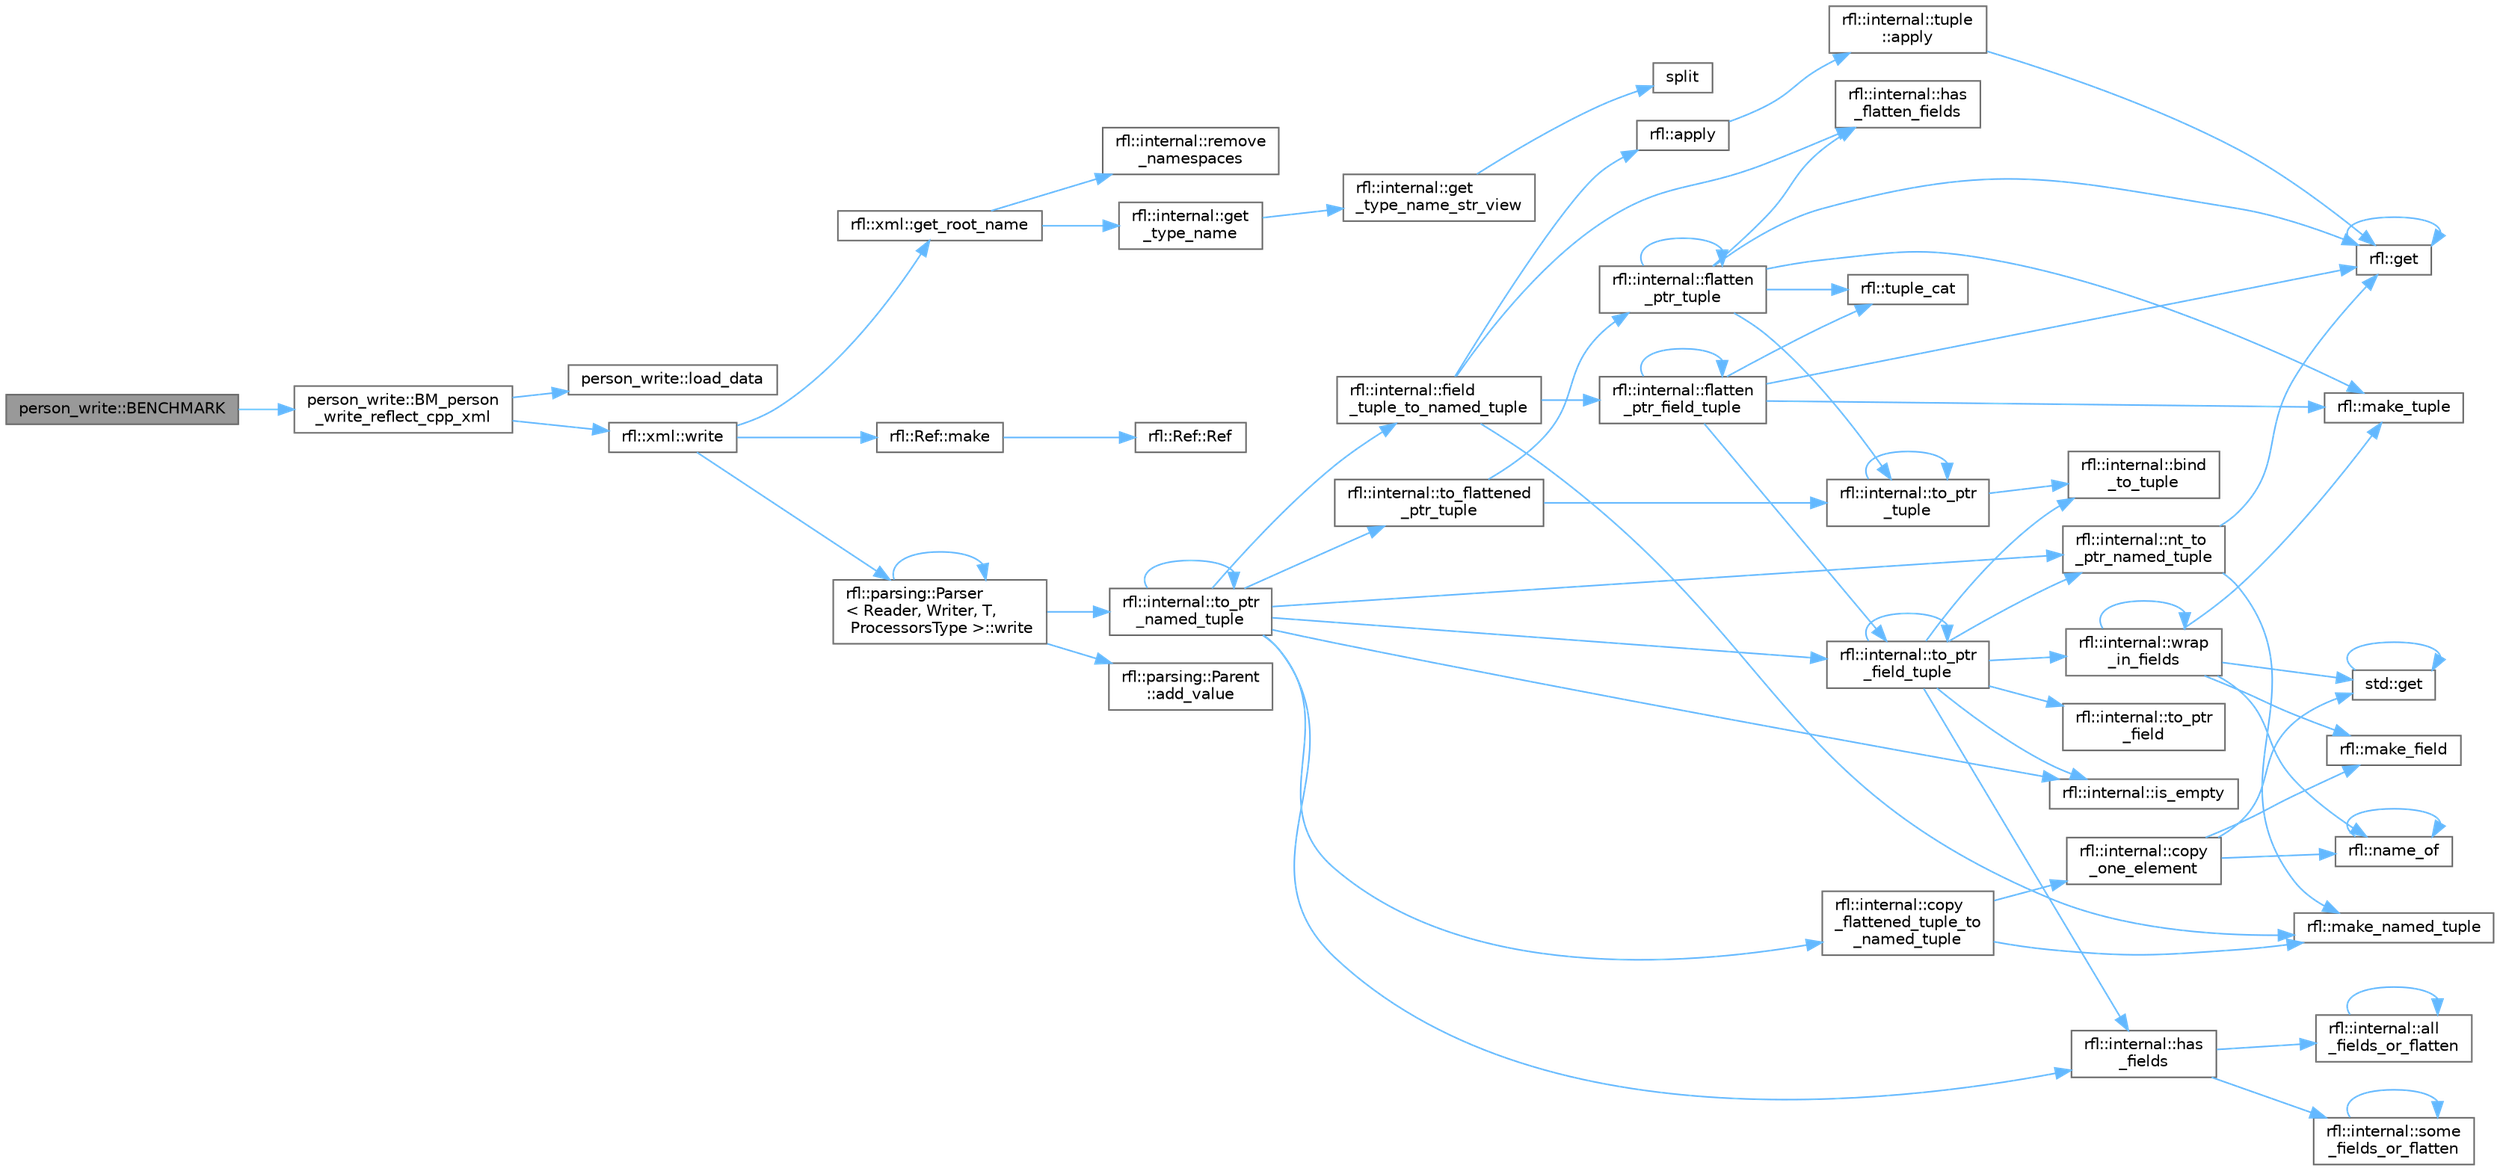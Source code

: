 digraph "person_write::BENCHMARK"
{
 // LATEX_PDF_SIZE
  bgcolor="transparent";
  edge [fontname=Helvetica,fontsize=10,labelfontname=Helvetica,labelfontsize=10];
  node [fontname=Helvetica,fontsize=10,shape=box,height=0.2,width=0.4];
  rankdir="LR";
  Node1 [id="Node000001",label="person_write::BENCHMARK",height=0.2,width=0.4,color="gray40", fillcolor="grey60", style="filled", fontcolor="black",tooltip=" "];
  Node1 -> Node2 [id="edge70_Node000001_Node000002",color="steelblue1",style="solid",tooltip=" "];
  Node2 [id="Node000002",label="person_write::BM_person\l_write_reflect_cpp_xml",height=0.2,width=0.4,color="grey40", fillcolor="white", style="filled",URL="$namespaceperson__write.html#a57b8dfca1f1b56fb081146680dc1a5b5",tooltip=" "];
  Node2 -> Node3 [id="edge71_Node000002_Node000003",color="steelblue1",style="solid",tooltip=" "];
  Node3 [id="Node000003",label="person_write::load_data",height=0.2,width=0.4,color="grey40", fillcolor="white", style="filled",URL="$namespaceperson__write.html#a671f58ab61c499b5caf97c2505fab2c9",tooltip=" "];
  Node2 -> Node4 [id="edge72_Node000002_Node000004",color="steelblue1",style="solid",tooltip=" "];
  Node4 [id="Node000004",label="rfl::xml::write",height=0.2,width=0.4,color="grey40", fillcolor="white", style="filled",URL="$namespacerfl_1_1xml.html#a903c1af58b9d930d9eed463bc53d2f67",tooltip="Writes a XML into an ostream."];
  Node4 -> Node5 [id="edge73_Node000004_Node000005",color="steelblue1",style="solid",tooltip=" "];
  Node5 [id="Node000005",label="rfl::xml::get_root_name",height=0.2,width=0.4,color="grey40", fillcolor="white", style="filled",URL="$namespacerfl_1_1xml.html#aa1c43e1bd5cba4e9f3495d4b9d2cd9c1",tooltip=" "];
  Node5 -> Node6 [id="edge74_Node000005_Node000006",color="steelblue1",style="solid",tooltip=" "];
  Node6 [id="Node000006",label="rfl::internal::get\l_type_name",height=0.2,width=0.4,color="grey40", fillcolor="white", style="filled",URL="$namespacerfl_1_1internal.html#a84fdc8ca8a7bd3b1397de3c4c2d7610d",tooltip=" "];
  Node6 -> Node7 [id="edge75_Node000006_Node000007",color="steelblue1",style="solid",tooltip=" "];
  Node7 [id="Node000007",label="rfl::internal::get\l_type_name_str_view",height=0.2,width=0.4,color="grey40", fillcolor="white", style="filled",URL="$namespacerfl_1_1internal.html#ac2494519cc9d3b019df93d7f950d605f",tooltip=" "];
  Node7 -> Node8 [id="edge76_Node000007_Node000008",color="steelblue1",style="solid",tooltip=" "];
  Node8 [id="Node000008",label="split",height=0.2,width=0.4,color="grey40", fillcolor="white", style="filled",URL="$dff__run_8cpp.html#a0711bc625a1e6944ca62107b5847365f",tooltip=" "];
  Node5 -> Node9 [id="edge77_Node000005_Node000009",color="steelblue1",style="solid",tooltip=" "];
  Node9 [id="Node000009",label="rfl::internal::remove\l_namespaces",height=0.2,width=0.4,color="grey40", fillcolor="white", style="filled",URL="$namespacerfl_1_1internal.html#ab077683f0a9736c592e4e2a921a808b6",tooltip=" "];
  Node4 -> Node10 [id="edge78_Node000004_Node000010",color="steelblue1",style="solid",tooltip=" "];
  Node10 [id="Node000010",label="rfl::Ref::make",height=0.2,width=0.4,color="grey40", fillcolor="white", style="filled",URL="$classrfl_1_1_ref.html#a1501cd0fd114b2dd113fb3abe974275d",tooltip=" "];
  Node10 -> Node11 [id="edge79_Node000010_Node000011",color="steelblue1",style="solid",tooltip=" "];
  Node11 [id="Node000011",label="rfl::Ref::Ref",height=0.2,width=0.4,color="grey40", fillcolor="white", style="filled",URL="$classrfl_1_1_ref.html#a157d7b0b3b1bc2b0833c0843bf056d04",tooltip=" "];
  Node4 -> Node12 [id="edge80_Node000004_Node000012",color="steelblue1",style="solid",tooltip=" "];
  Node12 [id="Node000012",label="rfl::parsing::Parser\l\< Reader, Writer, T,\l ProcessorsType \>::write",height=0.2,width=0.4,color="grey40", fillcolor="white", style="filled",URL="$structrfl_1_1parsing_1_1_parser.html#a16aeefd727355e095bfd19d6c69d3238",tooltip=" "];
  Node12 -> Node13 [id="edge81_Node000012_Node000013",color="steelblue1",style="solid",tooltip=" "];
  Node13 [id="Node000013",label="rfl::parsing::Parent\l::add_value",height=0.2,width=0.4,color="grey40", fillcolor="white", style="filled",URL="$structrfl_1_1parsing_1_1_parent.html#a8f7ebd2389ae6ec315a0e37bd66de63f",tooltip=" "];
  Node12 -> Node14 [id="edge82_Node000012_Node000014",color="steelblue1",style="solid",tooltip=" "];
  Node14 [id="Node000014",label="rfl::internal::to_ptr\l_named_tuple",height=0.2,width=0.4,color="grey40", fillcolor="white", style="filled",URL="$namespacerfl_1_1internal.html#a19594a7d66a271a8f893f2170217e299",tooltip=" "];
  Node14 -> Node15 [id="edge83_Node000014_Node000015",color="steelblue1",style="solid",tooltip=" "];
  Node15 [id="Node000015",label="rfl::internal::copy\l_flattened_tuple_to\l_named_tuple",height=0.2,width=0.4,color="grey40", fillcolor="white", style="filled",URL="$namespacerfl_1_1internal.html#aa4d84e91c691523bdf3dbf8832cba64c",tooltip=" "];
  Node15 -> Node16 [id="edge84_Node000015_Node000016",color="steelblue1",style="solid",tooltip=" "];
  Node16 [id="Node000016",label="rfl::internal::copy\l_one_element",height=0.2,width=0.4,color="grey40", fillcolor="white", style="filled",URL="$namespacerfl_1_1internal.html#a8a566443d85dd9fc0f2e6e4ae131ed55",tooltip=" "];
  Node16 -> Node17 [id="edge85_Node000016_Node000017",color="steelblue1",style="solid",tooltip=" "];
  Node17 [id="Node000017",label="std::get",height=0.2,width=0.4,color="grey40", fillcolor="white", style="filled",URL="$namespacestd.html#aae41d8280b7ccc3f0e0a0be2dab21c8f",tooltip="Gets an element by index."];
  Node17 -> Node17 [id="edge86_Node000017_Node000017",color="steelblue1",style="solid",tooltip=" "];
  Node16 -> Node18 [id="edge87_Node000016_Node000018",color="steelblue1",style="solid",tooltip=" "];
  Node18 [id="Node000018",label="rfl::make_field",height=0.2,width=0.4,color="grey40", fillcolor="white", style="filled",URL="$namespacerfl.html#afb5f68a22d5b6a42a5b4477c35559ce9",tooltip=" "];
  Node16 -> Node19 [id="edge88_Node000016_Node000019",color="steelblue1",style="solid",tooltip=" "];
  Node19 [id="Node000019",label="rfl::name_of",height=0.2,width=0.4,color="grey40", fillcolor="white", style="filled",URL="$namespacerfl.html#a90efd0c5575582354c25333fa30a8013",tooltip="Helper function to retrieve a name at compile time."];
  Node19 -> Node19 [id="edge89_Node000019_Node000019",color="steelblue1",style="solid",tooltip=" "];
  Node15 -> Node20 [id="edge90_Node000015_Node000020",color="steelblue1",style="solid",tooltip=" "];
  Node20 [id="Node000020",label="rfl::make_named_tuple",height=0.2,width=0.4,color="grey40", fillcolor="white", style="filled",URL="$namespacerfl.html#a19523aa875e6c36af474a97f28ed4002",tooltip="Explicit overload for creating empty named tuples."];
  Node14 -> Node21 [id="edge91_Node000014_Node000021",color="steelblue1",style="solid",tooltip=" "];
  Node21 [id="Node000021",label="rfl::internal::field\l_tuple_to_named_tuple",height=0.2,width=0.4,color="grey40", fillcolor="white", style="filled",URL="$namespacerfl_1_1internal.html#a923e1c7faefca7c7af6ec3d7aecccba0",tooltip=" "];
  Node21 -> Node22 [id="edge92_Node000021_Node000022",color="steelblue1",style="solid",tooltip=" "];
  Node22 [id="Node000022",label="rfl::apply",height=0.2,width=0.4,color="grey40", fillcolor="white", style="filled",URL="$namespacerfl.html#aaa94742afd7fde0d6d6cc59ae6d92989",tooltip=" "];
  Node22 -> Node23 [id="edge93_Node000022_Node000023",color="steelblue1",style="solid",tooltip=" "];
  Node23 [id="Node000023",label="rfl::internal::tuple\l::apply",height=0.2,width=0.4,color="grey40", fillcolor="white", style="filled",URL="$namespacerfl_1_1internal_1_1tuple.html#a5fe21ddba2943f200bc6c6e4d8d34e54",tooltip=" "];
  Node23 -> Node24 [id="edge94_Node000023_Node000024",color="steelblue1",style="solid",tooltip=" "];
  Node24 [id="Node000024",label="rfl::get",height=0.2,width=0.4,color="grey40", fillcolor="white", style="filled",URL="$namespacerfl.html#ac379420409251e5a3c0bea4a701daf0a",tooltip="Gets a field by index."];
  Node24 -> Node24 [id="edge95_Node000024_Node000024",color="steelblue1",style="solid",tooltip=" "];
  Node21 -> Node25 [id="edge96_Node000021_Node000025",color="steelblue1",style="solid",tooltip=" "];
  Node25 [id="Node000025",label="rfl::internal::flatten\l_ptr_field_tuple",height=0.2,width=0.4,color="grey40", fillcolor="white", style="filled",URL="$namespacerfl_1_1internal.html#ae729ffba37ab19a6426f80c6ef26e2d6",tooltip=" "];
  Node25 -> Node25 [id="edge97_Node000025_Node000025",color="steelblue1",style="solid",tooltip=" "];
  Node25 -> Node24 [id="edge98_Node000025_Node000024",color="steelblue1",style="solid",tooltip=" "];
  Node25 -> Node26 [id="edge99_Node000025_Node000026",color="steelblue1",style="solid",tooltip=" "];
  Node26 [id="Node000026",label="rfl::make_tuple",height=0.2,width=0.4,color="grey40", fillcolor="white", style="filled",URL="$namespacerfl.html#ac71a9ec8b4d8fd347719083ec38c00f9",tooltip=" "];
  Node25 -> Node27 [id="edge100_Node000025_Node000027",color="steelblue1",style="solid",tooltip=" "];
  Node27 [id="Node000027",label="rfl::internal::to_ptr\l_field_tuple",height=0.2,width=0.4,color="grey40", fillcolor="white", style="filled",URL="$namespacerfl_1_1internal.html#a4c5ce682ef0d85a0edc5fc36074815d2",tooltip=" "];
  Node27 -> Node28 [id="edge101_Node000027_Node000028",color="steelblue1",style="solid",tooltip=" "];
  Node28 [id="Node000028",label="rfl::internal::bind\l_to_tuple",height=0.2,width=0.4,color="grey40", fillcolor="white", style="filled",URL="$namespacerfl_1_1internal.html#aaccfbbd07ded0a84498cea052cb3d443",tooltip=" "];
  Node27 -> Node29 [id="edge102_Node000027_Node000029",color="steelblue1",style="solid",tooltip=" "];
  Node29 [id="Node000029",label="rfl::internal::has\l_fields",height=0.2,width=0.4,color="grey40", fillcolor="white", style="filled",URL="$namespacerfl_1_1internal.html#a4bf6ff2224c907a5df21f524e650fd17",tooltip=" "];
  Node29 -> Node30 [id="edge103_Node000029_Node000030",color="steelblue1",style="solid",tooltip=" "];
  Node30 [id="Node000030",label="rfl::internal::all\l_fields_or_flatten",height=0.2,width=0.4,color="grey40", fillcolor="white", style="filled",URL="$namespacerfl_1_1internal.html#a012b9c8f5d6103eb084598eca9f9f631",tooltip=" "];
  Node30 -> Node30 [id="edge104_Node000030_Node000030",color="steelblue1",style="solid",tooltip=" "];
  Node29 -> Node31 [id="edge105_Node000029_Node000031",color="steelblue1",style="solid",tooltip=" "];
  Node31 [id="Node000031",label="rfl::internal::some\l_fields_or_flatten",height=0.2,width=0.4,color="grey40", fillcolor="white", style="filled",URL="$namespacerfl_1_1internal.html#a71c929c1a514d827549eb15d4355de92",tooltip=" "];
  Node31 -> Node31 [id="edge106_Node000031_Node000031",color="steelblue1",style="solid",tooltip=" "];
  Node27 -> Node32 [id="edge107_Node000027_Node000032",color="steelblue1",style="solid",tooltip=" "];
  Node32 [id="Node000032",label="rfl::internal::is_empty",height=0.2,width=0.4,color="grey40", fillcolor="white", style="filled",URL="$namespacerfl_1_1internal.html#a818161434e9e7892d403a7c92d7268fe",tooltip=" "];
  Node27 -> Node33 [id="edge108_Node000027_Node000033",color="steelblue1",style="solid",tooltip=" "];
  Node33 [id="Node000033",label="rfl::internal::nt_to\l_ptr_named_tuple",height=0.2,width=0.4,color="grey40", fillcolor="white", style="filled",URL="$namespacerfl_1_1internal.html#a444ef522c6d66572aa5cd3ccde829885",tooltip=" "];
  Node33 -> Node24 [id="edge109_Node000033_Node000024",color="steelblue1",style="solid",tooltip=" "];
  Node33 -> Node20 [id="edge110_Node000033_Node000020",color="steelblue1",style="solid",tooltip=" "];
  Node27 -> Node34 [id="edge111_Node000027_Node000034",color="steelblue1",style="solid",tooltip=" "];
  Node34 [id="Node000034",label="rfl::internal::to_ptr\l_field",height=0.2,width=0.4,color="grey40", fillcolor="white", style="filled",URL="$namespacerfl_1_1internal.html#ab7e2b5fa9d320f0c9a301fbe22ebc677",tooltip=" "];
  Node27 -> Node27 [id="edge112_Node000027_Node000027",color="steelblue1",style="solid",tooltip=" "];
  Node27 -> Node35 [id="edge113_Node000027_Node000035",color="steelblue1",style="solid",tooltip=" "];
  Node35 [id="Node000035",label="rfl::internal::wrap\l_in_fields",height=0.2,width=0.4,color="grey40", fillcolor="white", style="filled",URL="$namespacerfl_1_1internal.html#a75a4f615c45abce17e710e72514498d7",tooltip=" "];
  Node35 -> Node17 [id="edge114_Node000035_Node000017",color="steelblue1",style="solid",tooltip=" "];
  Node35 -> Node18 [id="edge115_Node000035_Node000018",color="steelblue1",style="solid",tooltip=" "];
  Node35 -> Node26 [id="edge116_Node000035_Node000026",color="steelblue1",style="solid",tooltip=" "];
  Node35 -> Node19 [id="edge117_Node000035_Node000019",color="steelblue1",style="solid",tooltip=" "];
  Node35 -> Node35 [id="edge118_Node000035_Node000035",color="steelblue1",style="solid",tooltip=" "];
  Node25 -> Node36 [id="edge119_Node000025_Node000036",color="steelblue1",style="solid",tooltip=" "];
  Node36 [id="Node000036",label="rfl::tuple_cat",height=0.2,width=0.4,color="grey40", fillcolor="white", style="filled",URL="$namespacerfl.html#ad4738e8acd2a03b1b2b01c6caa6b27e9",tooltip=" "];
  Node21 -> Node37 [id="edge120_Node000021_Node000037",color="steelblue1",style="solid",tooltip=" "];
  Node37 [id="Node000037",label="rfl::internal::has\l_flatten_fields",height=0.2,width=0.4,color="grey40", fillcolor="white", style="filled",URL="$namespacerfl_1_1internal.html#a60f5d02505f61eabff343c2f5e9c7dbe",tooltip=" "];
  Node21 -> Node20 [id="edge121_Node000021_Node000020",color="steelblue1",style="solid",tooltip=" "];
  Node14 -> Node29 [id="edge122_Node000014_Node000029",color="steelblue1",style="solid",tooltip=" "];
  Node14 -> Node32 [id="edge123_Node000014_Node000032",color="steelblue1",style="solid",tooltip=" "];
  Node14 -> Node33 [id="edge124_Node000014_Node000033",color="steelblue1",style="solid",tooltip=" "];
  Node14 -> Node38 [id="edge125_Node000014_Node000038",color="steelblue1",style="solid",tooltip=" "];
  Node38 [id="Node000038",label="rfl::internal::to_flattened\l_ptr_tuple",height=0.2,width=0.4,color="grey40", fillcolor="white", style="filled",URL="$namespacerfl_1_1internal.html#abe898ac2971112070bfbcc91def971d6",tooltip=" "];
  Node38 -> Node39 [id="edge126_Node000038_Node000039",color="steelblue1",style="solid",tooltip=" "];
  Node39 [id="Node000039",label="rfl::internal::flatten\l_ptr_tuple",height=0.2,width=0.4,color="grey40", fillcolor="white", style="filled",URL="$namespacerfl_1_1internal.html#a3a901d356d0602482acd2f0861f8b472",tooltip=" "];
  Node39 -> Node39 [id="edge127_Node000039_Node000039",color="steelblue1",style="solid",tooltip=" "];
  Node39 -> Node24 [id="edge128_Node000039_Node000024",color="steelblue1",style="solid",tooltip=" "];
  Node39 -> Node37 [id="edge129_Node000039_Node000037",color="steelblue1",style="solid",tooltip=" "];
  Node39 -> Node26 [id="edge130_Node000039_Node000026",color="steelblue1",style="solid",tooltip=" "];
  Node39 -> Node40 [id="edge131_Node000039_Node000040",color="steelblue1",style="solid",tooltip=" "];
  Node40 [id="Node000040",label="rfl::internal::to_ptr\l_tuple",height=0.2,width=0.4,color="grey40", fillcolor="white", style="filled",URL="$namespacerfl_1_1internal.html#a3a36b92d743023e52d9ba1b74cc5fbd1",tooltip=" "];
  Node40 -> Node28 [id="edge132_Node000040_Node000028",color="steelblue1",style="solid",tooltip=" "];
  Node40 -> Node40 [id="edge133_Node000040_Node000040",color="steelblue1",style="solid",tooltip=" "];
  Node39 -> Node36 [id="edge134_Node000039_Node000036",color="steelblue1",style="solid",tooltip=" "];
  Node38 -> Node40 [id="edge135_Node000038_Node000040",color="steelblue1",style="solid",tooltip=" "];
  Node14 -> Node27 [id="edge136_Node000014_Node000027",color="steelblue1",style="solid",tooltip=" "];
  Node14 -> Node14 [id="edge137_Node000014_Node000014",color="steelblue1",style="solid",tooltip=" "];
  Node12 -> Node12 [id="edge138_Node000012_Node000012",color="steelblue1",style="solid",tooltip=" "];
}
